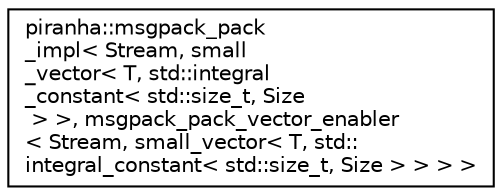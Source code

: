 digraph "Graphical Class Hierarchy"
{
  edge [fontname="Helvetica",fontsize="10",labelfontname="Helvetica",labelfontsize="10"];
  node [fontname="Helvetica",fontsize="10",shape=record];
  rankdir="LR";
  Node0 [label="piranha::msgpack_pack\l_impl\< Stream, small\l_vector\< T, std::integral\l_constant\< std::size_t, Size\l \> \>, msgpack_pack_vector_enabler\l\< Stream, small_vector\< T, std::\lintegral_constant\< std::size_t, Size \> \> \> \>",height=0.2,width=0.4,color="black", fillcolor="white", style="filled",URL="$structpiranha_1_1msgpack__pack__impl_3_01_stream_00_01small__vector_3_01_t_00_01std_1_1integral_43a0bc59a2fef0b09f5b5cd4208a5840.html",tooltip="Specialisation of piranha::msgpack_pack() for piranha::small_vector. "];
}
